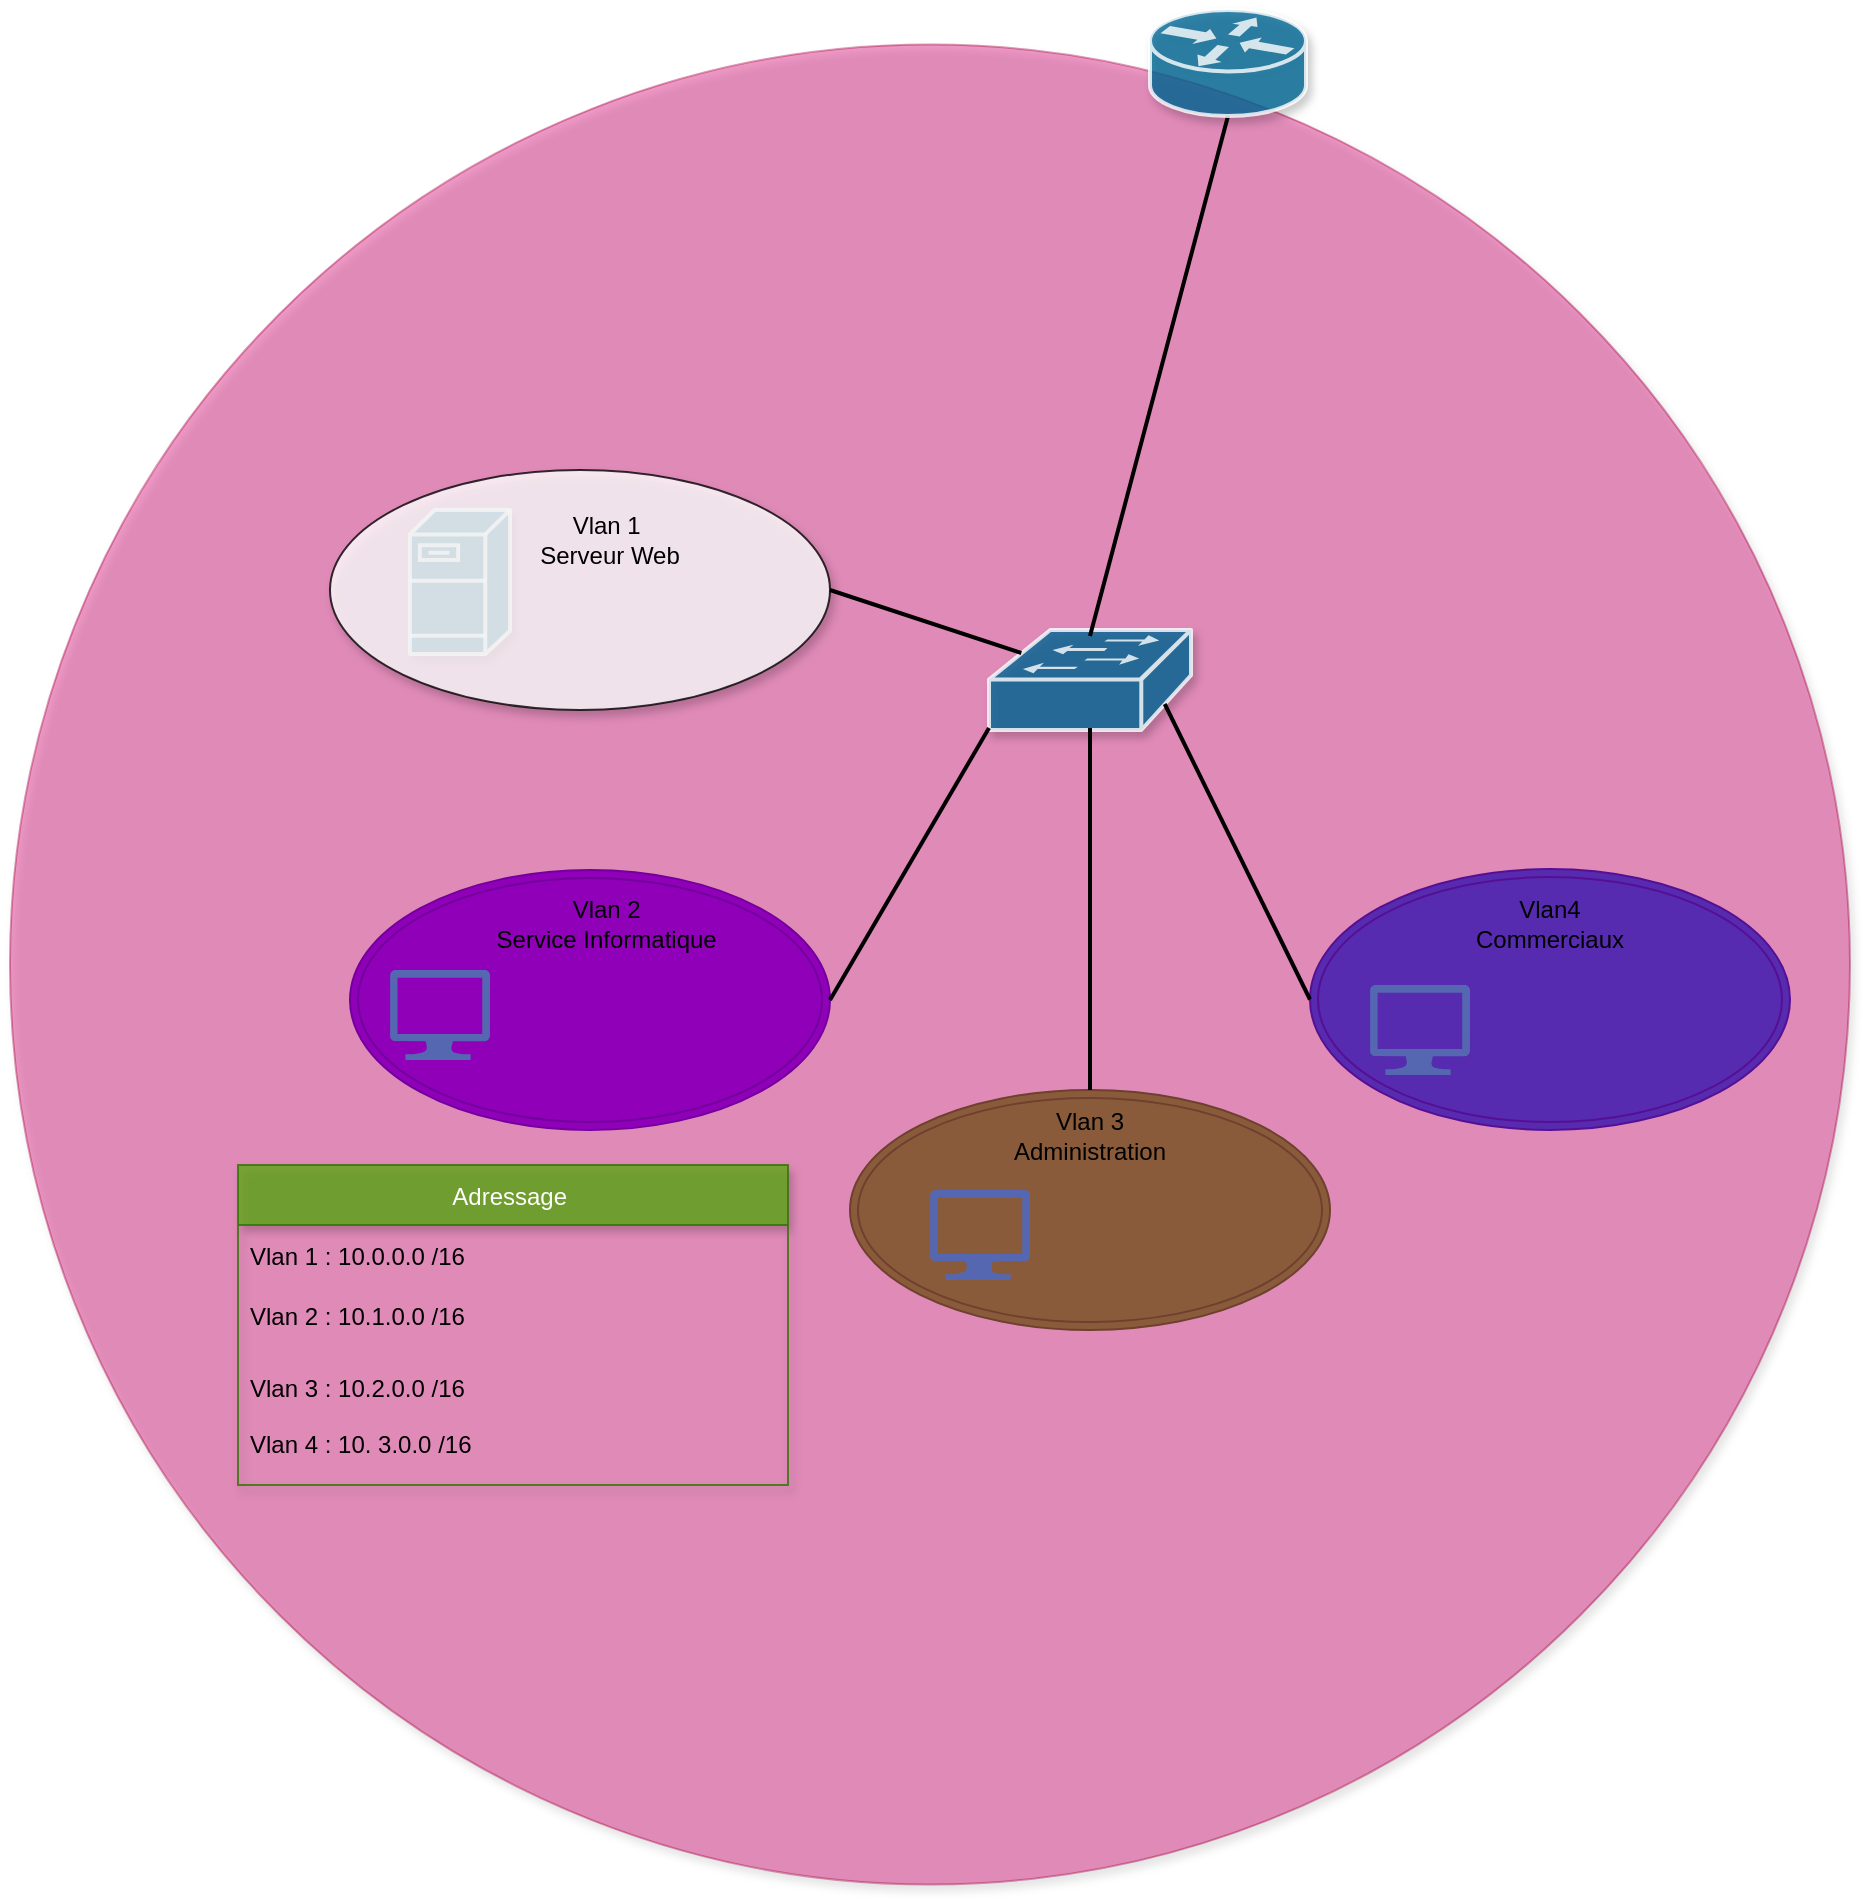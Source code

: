 <mxfile>
    <diagram id="fGb4nxRca2rLSnFi8mqv" name="Page-1">
        <mxGraphModel dx="1055" dy="1744" grid="1" gridSize="10" guides="1" tooltips="1" connect="1" arrows="1" fold="1" page="1" pageScale="1" pageWidth="827" pageHeight="1169" math="0" shadow="0">
            <root>
                <mxCell id="0"/>
                <mxCell id="1" parent="0"/>
                <mxCell id="3" value="" style="ellipse;shape=doubleEllipse;whiteSpace=wrap;html=1;fillColor=#0050ef;fontColor=#ffffff;strokeColor=#001DBC;" vertex="1" parent="1">
                    <mxGeometry x="950" y="79.5" width="240" height="130.5" as="geometry"/>
                </mxCell>
                <mxCell id="4" value="" style="ellipse;shape=doubleEllipse;whiteSpace=wrap;html=1;fillColor=#6a00ff;fontColor=#ffffff;strokeColor=#3700CC;" vertex="1" parent="1">
                    <mxGeometry x="470" y="80" width="240" height="130" as="geometry"/>
                </mxCell>
                <mxCell id="7" value="" style="ellipse;shape=doubleEllipse;whiteSpace=wrap;html=1;fillColor=#60a917;fontColor=#ffffff;strokeColor=#2D7600;" vertex="1" parent="1">
                    <mxGeometry x="720" y="190" width="240" height="120" as="geometry"/>
                </mxCell>
                <mxCell id="8" value="" style="verticalLabelPosition=bottom;html=1;verticalAlign=top;align=center;strokeColor=none;fillColor=#00BEF2;shape=mxgraph.azure.computer;pointerEvents=1;" vertex="1" parent="1">
                    <mxGeometry x="980" y="137.5" width="50" height="45" as="geometry"/>
                </mxCell>
                <mxCell id="9" value="" style="verticalLabelPosition=bottom;html=1;verticalAlign=top;align=center;strokeColor=none;fillColor=#00BEF2;shape=mxgraph.azure.computer;pointerEvents=1;" vertex="1" parent="1">
                    <mxGeometry x="490" y="130" width="50" height="45" as="geometry"/>
                </mxCell>
                <mxCell id="11" value="" style="verticalLabelPosition=bottom;html=1;verticalAlign=top;align=center;strokeColor=none;fillColor=#00BEF2;shape=mxgraph.azure.computer;pointerEvents=1;" vertex="1" parent="1">
                    <mxGeometry x="760" y="240" width="50" height="45" as="geometry"/>
                </mxCell>
                <mxCell id="13" value="" style="ellipse;whiteSpace=wrap;html=1;aspect=fixed;sketch=0;fillColor=#d80073;fontColor=#ffffff;strokeColor=#A50040;shadow=1;opacity=40;" vertex="1" parent="1">
                    <mxGeometry x="300" y="-332.75" width="920" height="920" as="geometry"/>
                </mxCell>
                <mxCell id="15" value="Vlan 2&amp;nbsp;&lt;br&gt;Service Informatique&amp;nbsp;" style="text;html=1;strokeColor=none;fillColor=none;align=center;verticalAlign=middle;whiteSpace=wrap;rounded=0;shadow=1;sketch=0;opacity=40;" vertex="1" parent="1">
                    <mxGeometry x="520" y="92.25" width="160" height="30" as="geometry"/>
                </mxCell>
                <mxCell id="16" value="Vlan 3&lt;br&gt;Administration&lt;br&gt;" style="text;html=1;strokeColor=none;fillColor=none;align=center;verticalAlign=middle;whiteSpace=wrap;rounded=0;shadow=1;sketch=0;opacity=40;" vertex="1" parent="1">
                    <mxGeometry x="795" y="197.5" width="90" height="30" as="geometry"/>
                </mxCell>
                <mxCell id="17" value="Vlan4&lt;br&gt;Commerciaux" style="text;html=1;strokeColor=none;fillColor=none;align=center;verticalAlign=middle;whiteSpace=wrap;rounded=0;shadow=1;sketch=0;opacity=40;" vertex="1" parent="1">
                    <mxGeometry x="980" y="92.25" width="180" height="30" as="geometry"/>
                </mxCell>
                <mxCell id="18" value="" style="shape=mxgraph.cisco.switches.workgroup_switch;sketch=0;html=1;pointerEvents=1;dashed=0;fillColor=#036897;strokeColor=#ffffff;strokeWidth=2;verticalLabelPosition=bottom;verticalAlign=top;align=center;outlineConnect=0;shadow=1;opacity=80;" vertex="1" parent="1">
                    <mxGeometry x="789.5" y="-40" width="101" height="50" as="geometry"/>
                </mxCell>
                <mxCell id="19" value="" style="endArrow=none;html=1;entryX=0;entryY=0.98;entryDx=0;entryDy=0;entryPerimeter=0;exitX=1;exitY=0.5;exitDx=0;exitDy=0;strokeWidth=2;" edge="1" parent="1" source="4" target="18">
                    <mxGeometry width="50" height="50" relative="1" as="geometry">
                        <mxPoint x="690" y="130" as="sourcePoint"/>
                        <mxPoint x="740" y="80" as="targetPoint"/>
                    </mxGeometry>
                </mxCell>
                <mxCell id="20" value="" style="endArrow=none;html=1;strokeWidth=2;entryX=0.5;entryY=0.98;entryDx=0;entryDy=0;entryPerimeter=0;exitX=0.5;exitY=0;exitDx=0;exitDy=0;" edge="1" parent="1" source="7" target="18">
                    <mxGeometry width="50" height="50" relative="1" as="geometry">
                        <mxPoint x="800" y="150" as="sourcePoint"/>
                        <mxPoint x="850" y="100" as="targetPoint"/>
                    </mxGeometry>
                </mxCell>
                <mxCell id="21" value="" style="endArrow=none;html=1;strokeWidth=2;entryX=0.87;entryY=0.74;entryDx=0;entryDy=0;entryPerimeter=0;exitX=0;exitY=0.5;exitDx=0;exitDy=0;" edge="1" parent="1" source="3" target="18">
                    <mxGeometry width="50" height="50" relative="1" as="geometry">
                        <mxPoint x="900" y="110" as="sourcePoint"/>
                        <mxPoint x="950" y="60" as="targetPoint"/>
                    </mxGeometry>
                </mxCell>
                <mxCell id="23" value="" style="shape=mxgraph.cisco.servers.fileserver;sketch=0;html=1;pointerEvents=1;dashed=0;fillColor=#036897;strokeColor=#ffffff;strokeWidth=2;verticalLabelPosition=bottom;verticalAlign=top;align=center;outlineConnect=0;shadow=1;opacity=80;" vertex="1" parent="1">
                    <mxGeometry x="500" y="-100" width="50" height="72" as="geometry"/>
                </mxCell>
                <mxCell id="24" value="" style="ellipse;whiteSpace=wrap;html=1;shadow=1;sketch=0;opacity=80;" vertex="1" parent="1">
                    <mxGeometry x="460" y="-120" width="250" height="120" as="geometry"/>
                </mxCell>
                <mxCell id="27" value="Vlan 1&amp;nbsp;&lt;br&gt;Serveur Web&lt;br&gt;" style="text;html=1;strokeColor=none;fillColor=none;align=center;verticalAlign=middle;whiteSpace=wrap;rounded=0;shadow=1;sketch=0;opacity=80;" vertex="1" parent="1">
                    <mxGeometry x="560" y="-100" width="80" height="30" as="geometry"/>
                </mxCell>
                <mxCell id="29" value="" style="endArrow=none;html=1;strokeWidth=2;entryX=1;entryY=0.5;entryDx=0;entryDy=0;exitX=0.16;exitY=0.23;exitDx=0;exitDy=0;exitPerimeter=0;" edge="1" parent="1" source="18" target="24">
                    <mxGeometry width="50" height="50" relative="1" as="geometry">
                        <mxPoint x="800" y="-10" as="sourcePoint"/>
                        <mxPoint x="850" y="-60" as="targetPoint"/>
                    </mxGeometry>
                </mxCell>
                <mxCell id="31" value="Adressage " style="swimlane;fontStyle=0;childLayout=stackLayout;horizontal=1;startSize=30;horizontalStack=0;resizeParent=1;resizeParentMax=0;resizeLast=0;collapsible=1;marginBottom=0;shadow=1;sketch=0;opacity=80;fillColor=#60a917;fontColor=#ffffff;strokeColor=#2D7600;" vertex="1" parent="1">
                    <mxGeometry x="414" y="227.5" width="275" height="160" as="geometry"/>
                </mxCell>
                <mxCell id="32" value="Vlan 1 : 10.0.0.0 /16" style="text;strokeColor=none;fillColor=none;align=left;verticalAlign=middle;spacingLeft=4;spacingRight=4;overflow=hidden;points=[[0,0.5],[1,0.5]];portConstraint=eastwest;rotatable=0;shadow=1;sketch=0;opacity=80;" vertex="1" parent="31">
                    <mxGeometry y="30" width="275" height="30" as="geometry"/>
                </mxCell>
                <mxCell id="33" value="Vlan 2 : 10.1.0.0 /16" style="text;strokeColor=none;fillColor=none;align=left;verticalAlign=middle;spacingLeft=4;spacingRight=4;overflow=hidden;points=[[0,0.5],[1,0.5]];portConstraint=eastwest;rotatable=0;shadow=1;sketch=0;opacity=80;" vertex="1" parent="31">
                    <mxGeometry y="60" width="275" height="30" as="geometry"/>
                </mxCell>
                <mxCell id="34" value="Vlan 3 : 10.2.0.0 /16&#10; &#10;Vlan 4 : 10. 3.0.0 /16 " style="text;strokeColor=none;fillColor=none;align=left;verticalAlign=middle;spacingLeft=4;spacingRight=4;overflow=hidden;points=[[0,0.5],[1,0.5]];portConstraint=eastwest;rotatable=0;shadow=1;sketch=0;opacity=80;" vertex="1" parent="31">
                    <mxGeometry y="90" width="275" height="70" as="geometry"/>
                </mxCell>
                <mxCell id="35" value="" style="endArrow=none;html=1;strokeWidth=2;exitX=0.5;exitY=0;exitDx=0;exitDy=0;exitPerimeter=0;entryX=0.5;entryY=1;entryDx=0;entryDy=0;entryPerimeter=0;" edge="1" parent="1" target="36">
                    <mxGeometry width="50" height="50" relative="1" as="geometry">
                        <mxPoint x="840" y="-37" as="sourcePoint"/>
                        <mxPoint x="910" y="-377" as="targetPoint"/>
                    </mxGeometry>
                </mxCell>
                <mxCell id="36" value="" style="shape=mxgraph.cisco.routers.router;sketch=0;html=1;pointerEvents=1;dashed=0;fillColor=#036897;strokeColor=#ffffff;strokeWidth=2;verticalLabelPosition=bottom;verticalAlign=top;align=center;outlineConnect=0;shadow=1;opacity=80;" vertex="1" parent="1">
                    <mxGeometry x="870" y="-350" width="78" height="53" as="geometry"/>
                </mxCell>
            </root>
        </mxGraphModel>
    </diagram>
</mxfile>